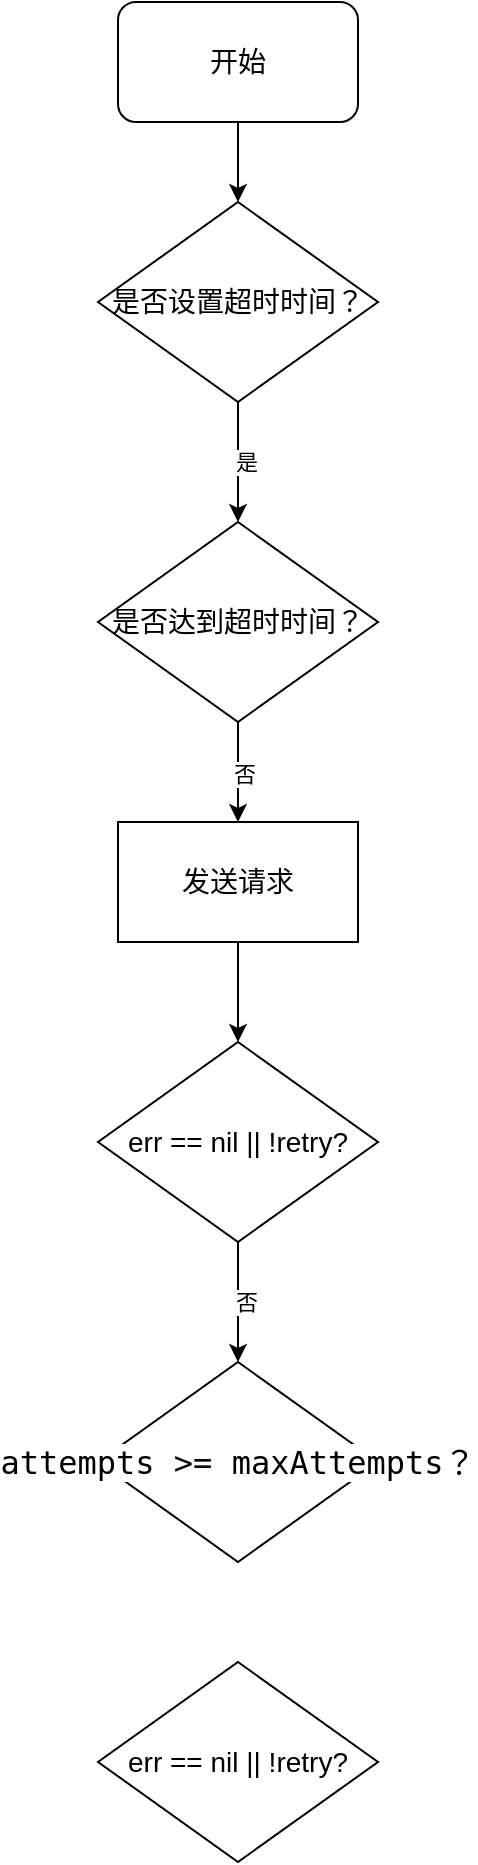 <mxfile version="25.0.3">
  <diagram name="第 1 页" id="IeLyGM84fYNEDb-vOYWm">
    <mxGraphModel dx="1430" dy="837" grid="1" gridSize="10" guides="1" tooltips="1" connect="1" arrows="1" fold="1" page="1" pageScale="1" pageWidth="3200" pageHeight="2400" math="0" shadow="0">
      <root>
        <mxCell id="0" />
        <mxCell id="1" parent="0" />
        <mxCell id="qMV1Z36RkEWydGHG75RR-3" style="edgeStyle=orthogonalEdgeStyle;rounded=0;orthogonalLoop=1;jettySize=auto;html=1;exitX=0.5;exitY=1;exitDx=0;exitDy=0;" edge="1" parent="1" source="qMV1Z36RkEWydGHG75RR-1" target="qMV1Z36RkEWydGHG75RR-2">
          <mxGeometry relative="1" as="geometry" />
        </mxCell>
        <mxCell id="qMV1Z36RkEWydGHG75RR-1" value="&lt;font style=&quot;font-size: 14px;&quot;&gt;开始&lt;/font&gt;" style="rounded=1;whiteSpace=wrap;html=1;" vertex="1" parent="1">
          <mxGeometry x="1440" y="140" width="120" height="60" as="geometry" />
        </mxCell>
        <mxCell id="qMV1Z36RkEWydGHG75RR-11" style="edgeStyle=orthogonalEdgeStyle;rounded=0;orthogonalLoop=1;jettySize=auto;html=1;exitX=0.5;exitY=1;exitDx=0;exitDy=0;" edge="1" parent="1" source="qMV1Z36RkEWydGHG75RR-2" target="qMV1Z36RkEWydGHG75RR-9">
          <mxGeometry relative="1" as="geometry" />
        </mxCell>
        <mxCell id="qMV1Z36RkEWydGHG75RR-12" value="是" style="edgeLabel;html=1;align=center;verticalAlign=middle;resizable=0;points=[];" vertex="1" connectable="0" parent="qMV1Z36RkEWydGHG75RR-11">
          <mxGeometry y="4" relative="1" as="geometry">
            <mxPoint as="offset" />
          </mxGeometry>
        </mxCell>
        <mxCell id="qMV1Z36RkEWydGHG75RR-2" value="&lt;font style=&quot;font-size: 14px;&quot;&gt;是否设置超时时间？&lt;/font&gt;" style="rhombus;whiteSpace=wrap;html=1;align=center;" vertex="1" parent="1">
          <mxGeometry x="1430" y="240" width="140" height="100" as="geometry" />
        </mxCell>
        <mxCell id="qMV1Z36RkEWydGHG75RR-15" style="edgeStyle=orthogonalEdgeStyle;rounded=0;orthogonalLoop=1;jettySize=auto;html=1;exitX=0.5;exitY=1;exitDx=0;exitDy=0;entryX=0.5;entryY=0;entryDx=0;entryDy=0;" edge="1" parent="1" source="qMV1Z36RkEWydGHG75RR-9" target="qMV1Z36RkEWydGHG75RR-14">
          <mxGeometry relative="1" as="geometry" />
        </mxCell>
        <mxCell id="qMV1Z36RkEWydGHG75RR-16" value="否" style="edgeLabel;html=1;align=center;verticalAlign=middle;resizable=0;points=[];" vertex="1" connectable="0" parent="qMV1Z36RkEWydGHG75RR-15">
          <mxGeometry x="0.063" y="3" relative="1" as="geometry">
            <mxPoint y="-1" as="offset" />
          </mxGeometry>
        </mxCell>
        <mxCell id="qMV1Z36RkEWydGHG75RR-9" value="&lt;div style=&quot;&quot;&gt;&lt;span style=&quot;font-size: 14px; background-color: initial;&quot;&gt;是否达到超时时间？&lt;/span&gt;&lt;/div&gt;" style="rhombus;whiteSpace=wrap;html=1;align=center;" vertex="1" parent="1">
          <mxGeometry x="1430" y="400" width="140" height="100" as="geometry" />
        </mxCell>
        <mxCell id="qMV1Z36RkEWydGHG75RR-18" style="edgeStyle=orthogonalEdgeStyle;rounded=0;orthogonalLoop=1;jettySize=auto;html=1;exitX=0.5;exitY=1;exitDx=0;exitDy=0;" edge="1" parent="1" source="qMV1Z36RkEWydGHG75RR-14" target="qMV1Z36RkEWydGHG75RR-17">
          <mxGeometry relative="1" as="geometry" />
        </mxCell>
        <mxCell id="qMV1Z36RkEWydGHG75RR-14" value="&lt;font style=&quot;font-size: 14px;&quot;&gt;发送请求&lt;/font&gt;" style="rounded=0;whiteSpace=wrap;html=1;" vertex="1" parent="1">
          <mxGeometry x="1440" y="550" width="120" height="60" as="geometry" />
        </mxCell>
        <mxCell id="qMV1Z36RkEWydGHG75RR-20" style="edgeStyle=orthogonalEdgeStyle;rounded=0;orthogonalLoop=1;jettySize=auto;html=1;exitX=0.5;exitY=1;exitDx=0;exitDy=0;entryX=0.5;entryY=0;entryDx=0;entryDy=0;" edge="1" parent="1" source="qMV1Z36RkEWydGHG75RR-17" target="qMV1Z36RkEWydGHG75RR-19">
          <mxGeometry relative="1" as="geometry" />
        </mxCell>
        <mxCell id="qMV1Z36RkEWydGHG75RR-21" value="否" style="edgeLabel;html=1;align=center;verticalAlign=middle;resizable=0;points=[];" vertex="1" connectable="0" parent="qMV1Z36RkEWydGHG75RR-20">
          <mxGeometry x="0.029" y="4" relative="1" as="geometry">
            <mxPoint y="-1" as="offset" />
          </mxGeometry>
        </mxCell>
        <mxCell id="qMV1Z36RkEWydGHG75RR-17" value="&lt;div style=&quot;&quot;&gt;&lt;span style=&quot;font-size: 14px; background-color: initial;&quot;&gt;err == nil || !retry?&lt;/span&gt;&lt;/div&gt;" style="rhombus;whiteSpace=wrap;html=1;align=center;" vertex="1" parent="1">
          <mxGeometry x="1430" y="660" width="140" height="100" as="geometry" />
        </mxCell>
        <mxCell id="qMV1Z36RkEWydGHG75RR-19" value="&lt;div style=&quot;&quot;&gt;&lt;div style=&quot;background-color:#ffffff;color:#080808&quot;&gt;&lt;pre style=&quot;font-family:&#39;JetBrains Mono&#39;,monospace;font-size:12.0pt;&quot;&gt;&lt;span style=&quot;color:#000000;&quot;&gt;attempts &lt;/span&gt;&amp;gt;= &lt;span style=&quot;color:#000000;&quot;&gt;maxAttempts？&lt;/span&gt;&lt;/pre&gt;&lt;/div&gt;&lt;/div&gt;" style="rhombus;whiteSpace=wrap;html=1;align=center;" vertex="1" parent="1">
          <mxGeometry x="1430" y="820" width="140" height="100" as="geometry" />
        </mxCell>
        <mxCell id="qMV1Z36RkEWydGHG75RR-22" value="&lt;div style=&quot;&quot;&gt;&lt;span style=&quot;font-size: 14px; background-color: initial;&quot;&gt;err == nil || !retry?&lt;/span&gt;&lt;/div&gt;" style="rhombus;whiteSpace=wrap;html=1;align=center;" vertex="1" parent="1">
          <mxGeometry x="1430" y="970" width="140" height="100" as="geometry" />
        </mxCell>
      </root>
    </mxGraphModel>
  </diagram>
</mxfile>
